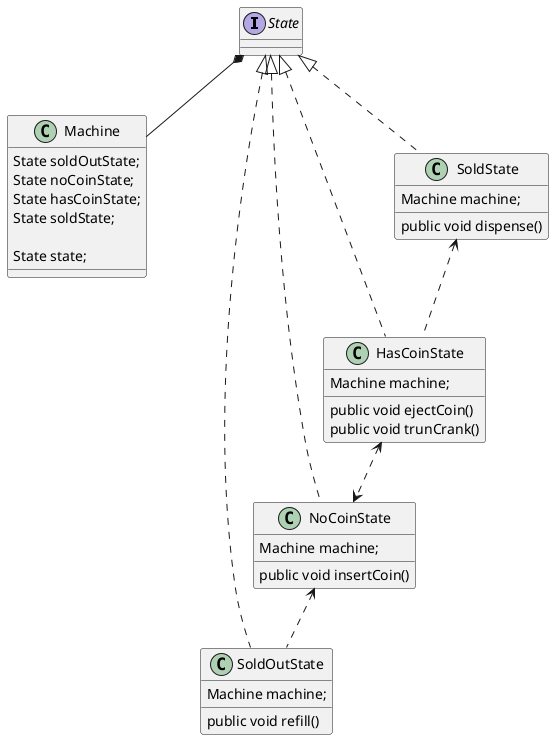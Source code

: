 @startuml uml

State *-- Machine
interface State {
}


class SoldOutState implements State {
    Machine machine;
    public void refill()
}

NoCoinState <.. SoldOutState

class NoCoinState implements State {
    Machine machine;
    public void insertCoin()
}

HasCoinState <..> NoCoinState

class HasCoinState implements State {
    Machine machine;

    public void ejectCoin()
    public void trunCrank()

}
SoldState <.. HasCoinState

class SoldState implements State {
    Machine machine;
    public void dispense()
}

class Machine {

    State soldOutState;
    State noCoinState;
    State hasCoinState;
    State soldState;

    State state;

}


@enduml